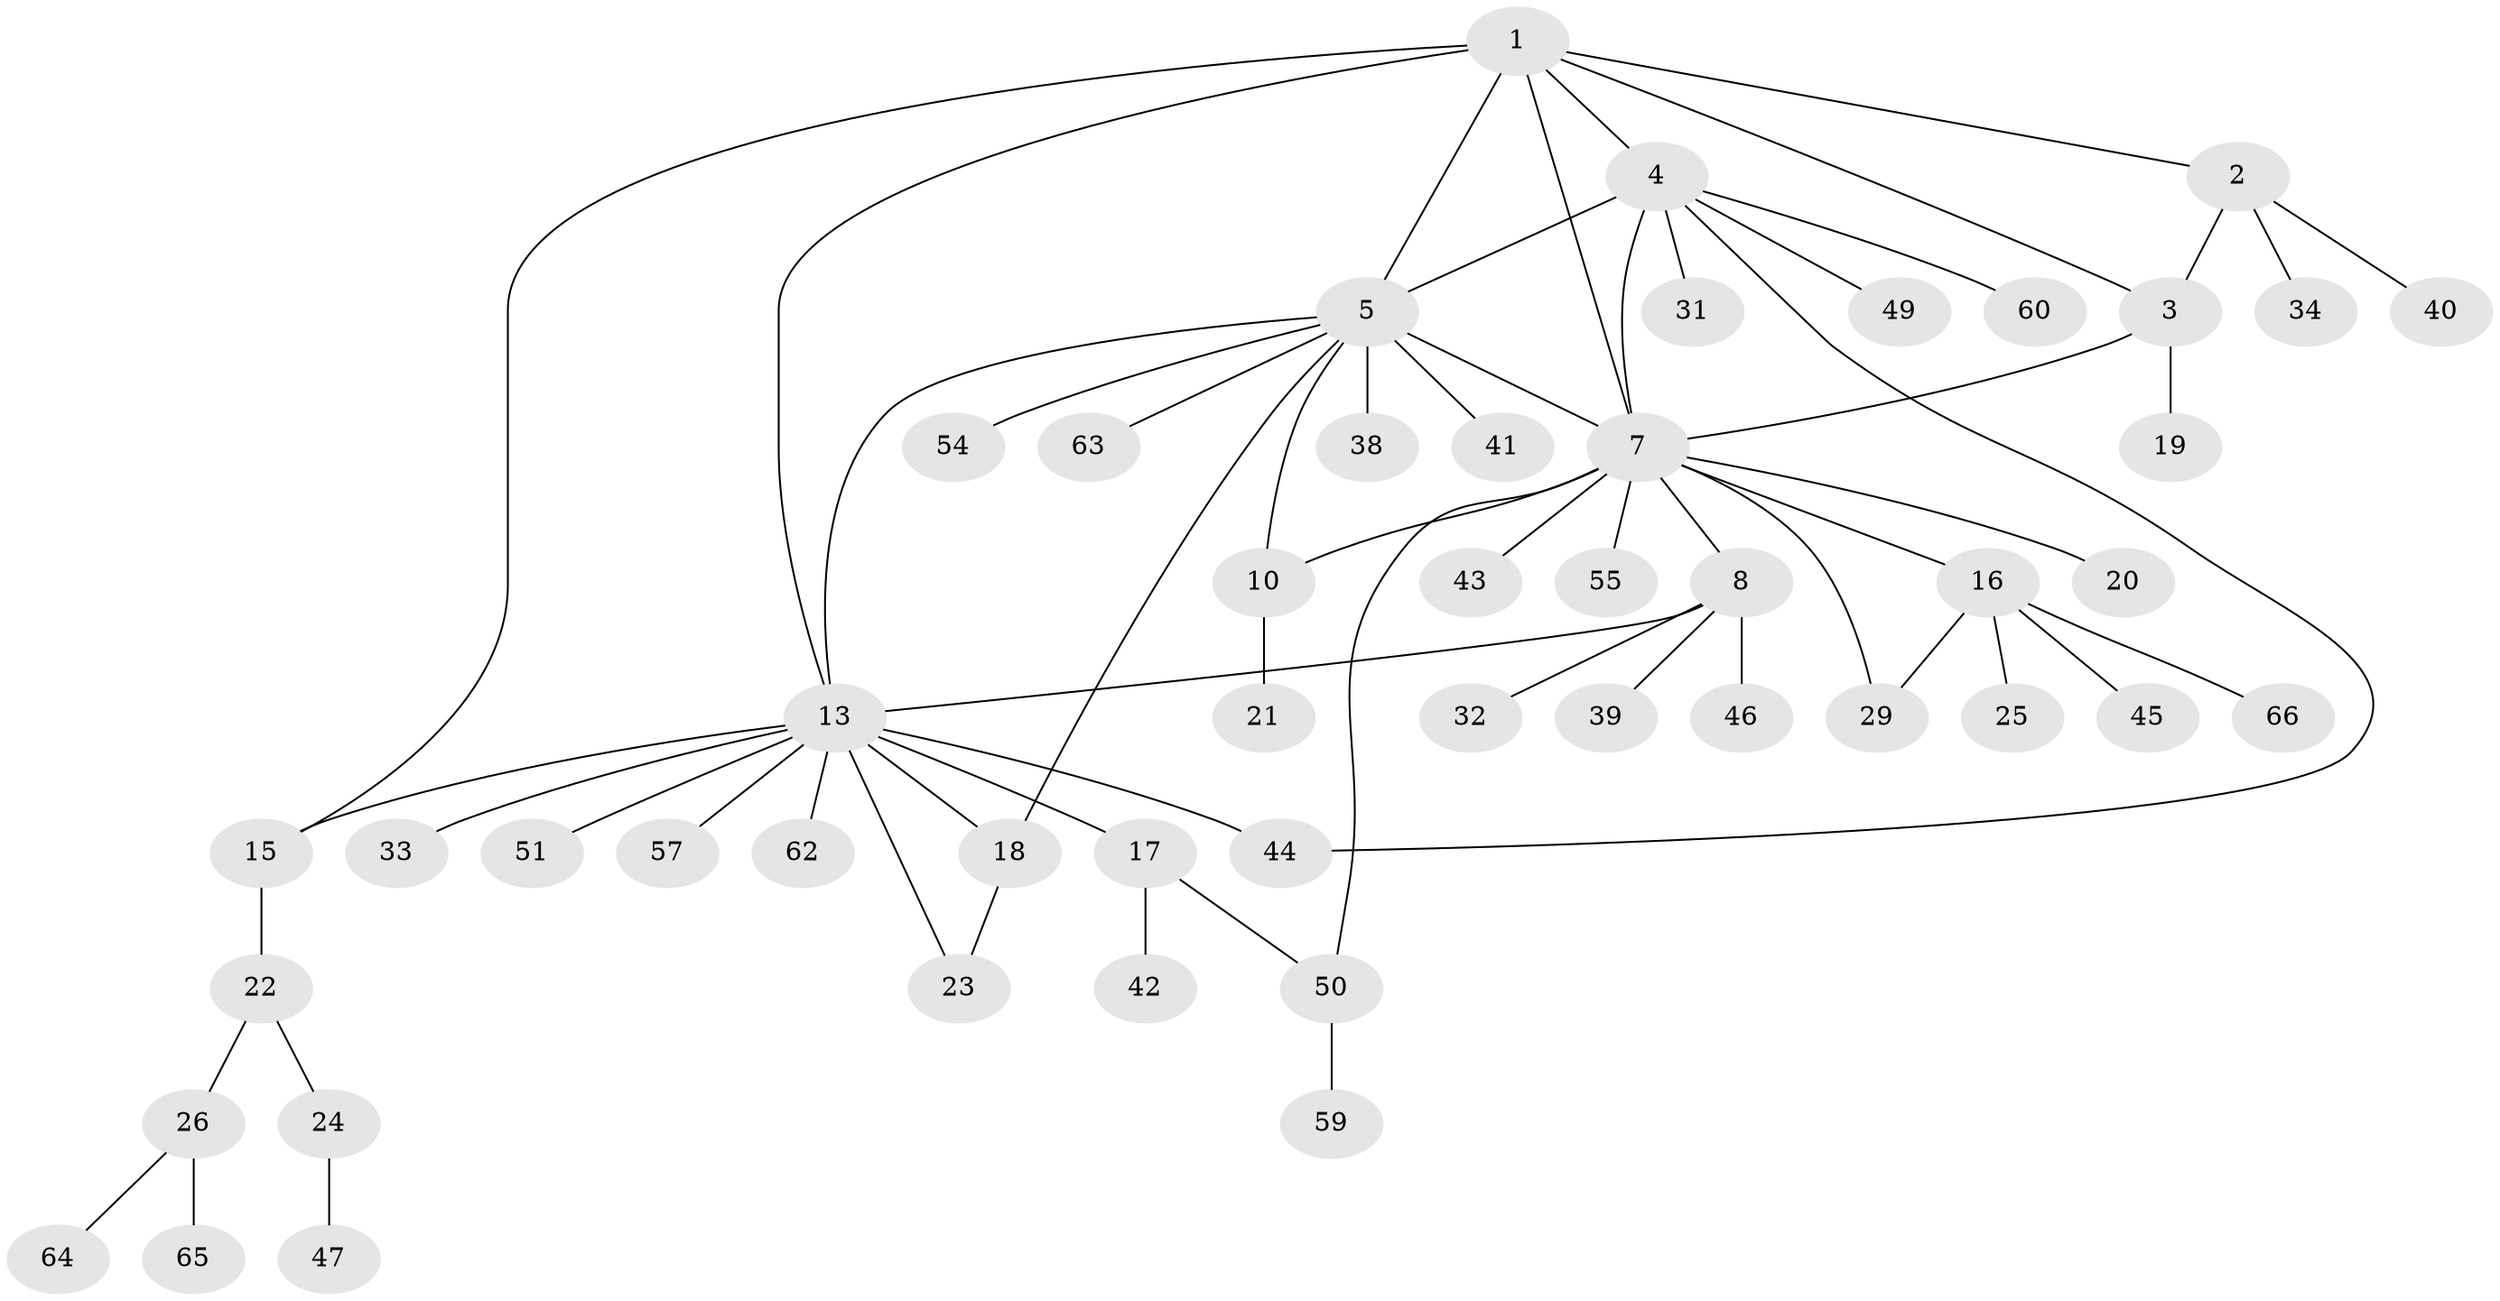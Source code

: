 // original degree distribution, {5: 0.045454545454545456, 4: 0.13636363636363635, 6: 0.045454545454545456, 10: 0.030303030303030304, 7: 0.015151515151515152, 3: 0.09090909090909091, 2: 0.09090909090909091, 1: 0.5454545454545454}
// Generated by graph-tools (version 1.1) at 2025/42/03/06/25 10:42:15]
// undirected, 49 vertices, 62 edges
graph export_dot {
graph [start="1"]
  node [color=gray90,style=filled];
  1 [super="+14"];
  2 [super="+48"];
  3;
  4 [super="+6"];
  5 [super="+11"];
  7 [super="+12"];
  8 [super="+9"];
  10 [super="+58"];
  13 [super="+52"];
  15;
  16 [super="+37"];
  17 [super="+56"];
  18;
  19 [super="+36"];
  20;
  21;
  22 [super="+27"];
  23 [super="+28"];
  24 [super="+30"];
  25;
  26 [super="+53"];
  29 [super="+35"];
  31;
  32;
  33;
  34;
  38;
  39;
  40;
  41;
  42;
  43;
  44;
  45;
  46;
  47;
  49 [super="+61"];
  50;
  51;
  54;
  55;
  57;
  59;
  60;
  62;
  63;
  64;
  65;
  66;
  1 -- 2;
  1 -- 3;
  1 -- 4;
  1 -- 7;
  1 -- 5;
  1 -- 13;
  1 -- 15;
  2 -- 3;
  2 -- 34;
  2 -- 40;
  3 -- 7;
  3 -- 19;
  4 -- 5 [weight=2];
  4 -- 7;
  4 -- 31;
  4 -- 44;
  4 -- 49;
  4 -- 60;
  5 -- 13;
  5 -- 38;
  5 -- 41;
  5 -- 18;
  5 -- 54;
  5 -- 10;
  5 -- 63;
  5 -- 7;
  7 -- 8 [weight=2];
  7 -- 16;
  7 -- 20;
  7 -- 43;
  7 -- 50;
  7 -- 55;
  7 -- 10;
  7 -- 29;
  8 -- 39;
  8 -- 46;
  8 -- 32;
  8 -- 13;
  10 -- 21;
  13 -- 15;
  13 -- 17;
  13 -- 33;
  13 -- 44;
  13 -- 51;
  13 -- 57;
  13 -- 18;
  13 -- 62;
  13 -- 23;
  15 -- 22;
  16 -- 25;
  16 -- 29;
  16 -- 45;
  16 -- 66;
  17 -- 42;
  17 -- 50;
  18 -- 23;
  22 -- 24;
  22 -- 26;
  24 -- 47;
  26 -- 64;
  26 -- 65;
  50 -- 59;
}

